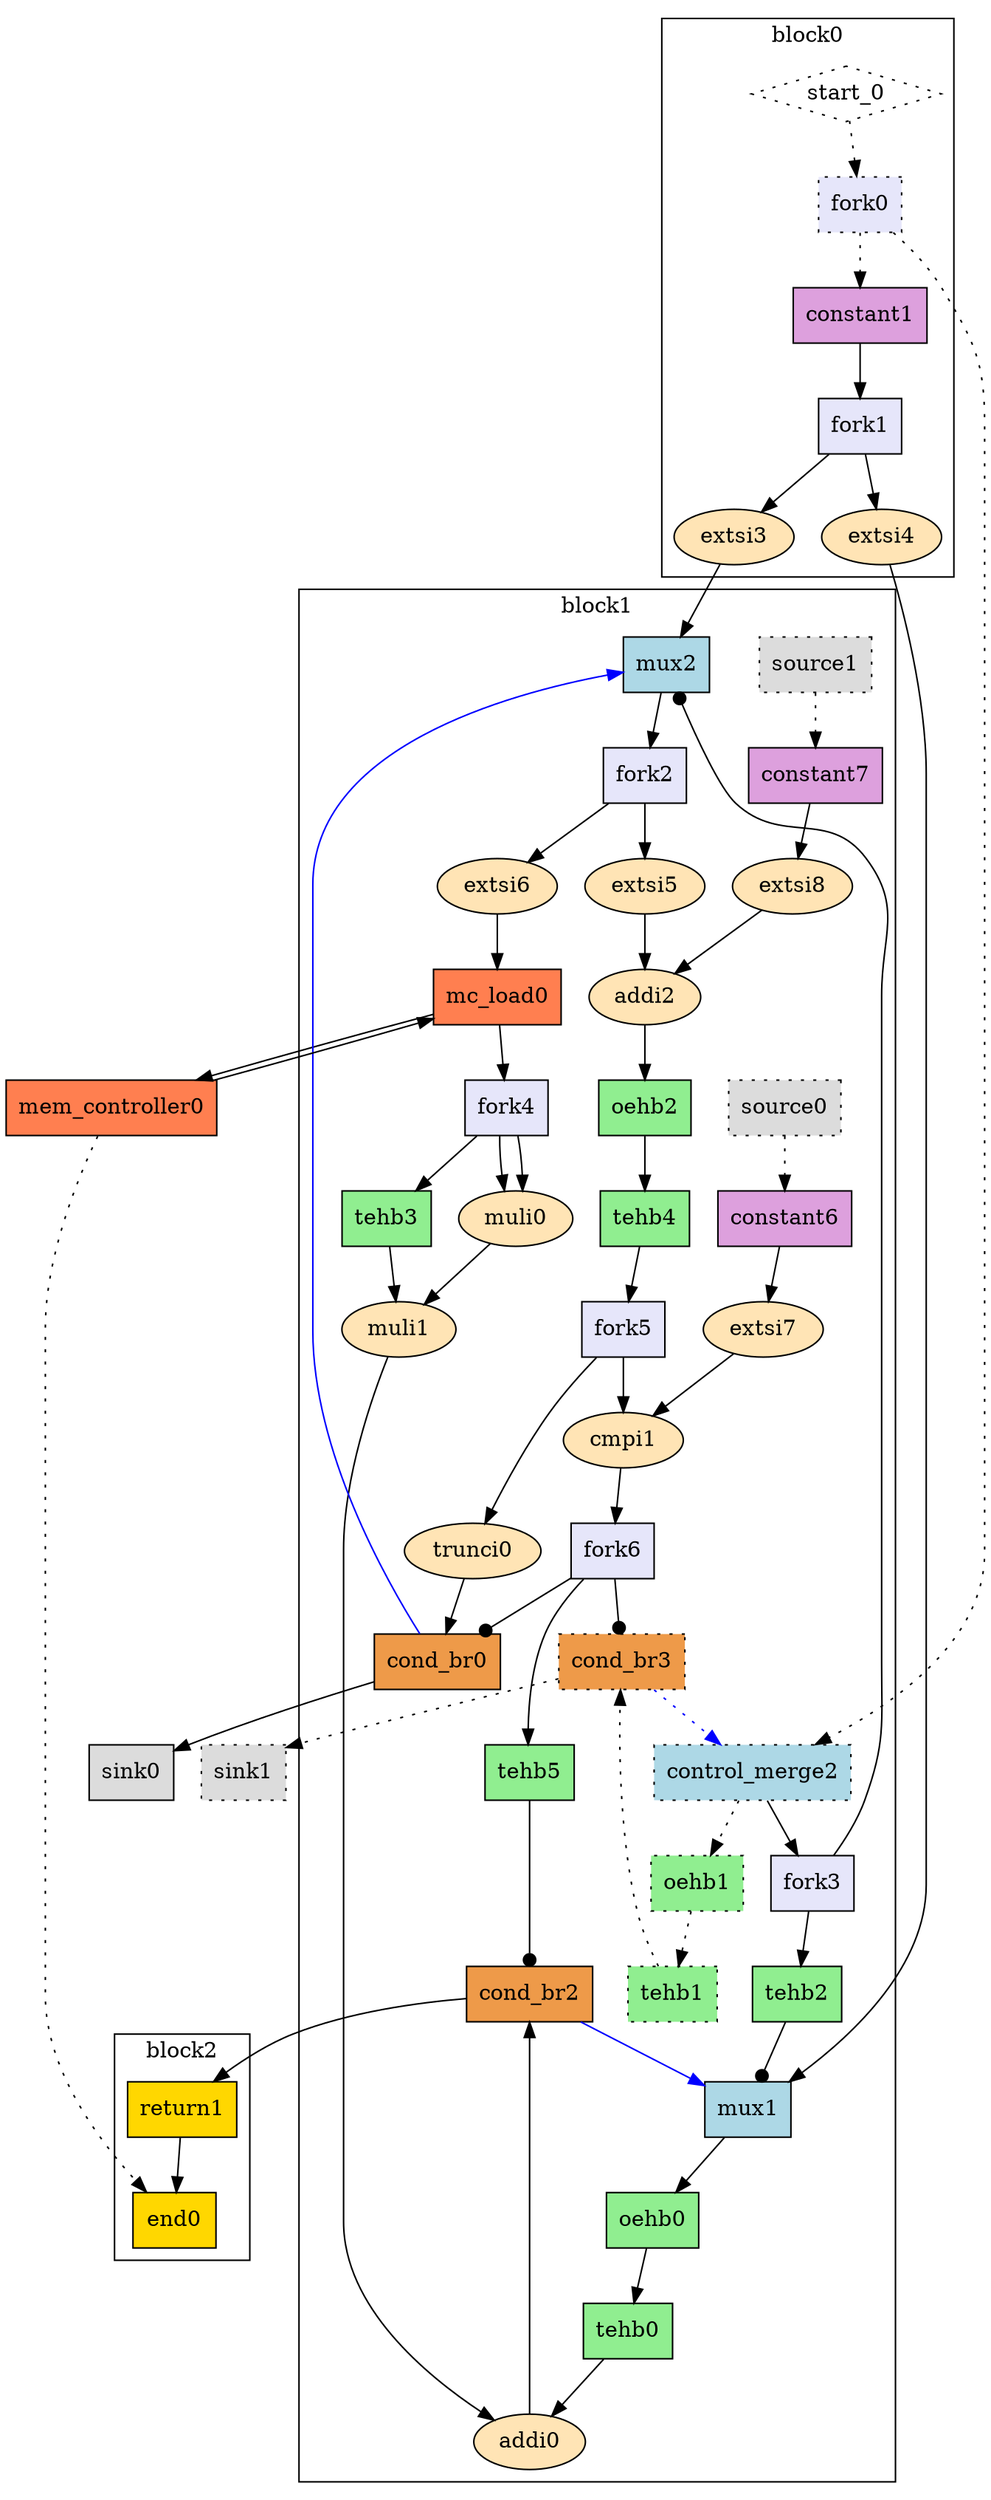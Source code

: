 Digraph G {
  splines=spline;
  compound=true; // Allow edges between clusters
  // Units/Channels in BB 0
  subgraph "cluster0" {
    label="block0"
    // Units from function arguments
    "start_0" [mlir_op="handshake.func", shape=diamond, label="start_0", style="dotted", type="Entry", control="true", in="in1:0", out="out1:0", bbID=1]
    // Units in BB 0
    "fork0" [mlir_op="handshake.fork", label="fork0", fillcolor=lavender, shape="box", style="filled, dotted", type="Fork", delay="0.000 0.100 0.100 0.000 0.000 0.000 0.000 0.000", in="in1:0", out="out1:0 out2:0", bbID=1]
    "constant1" [mlir_op="handshake.constant", label="constant1", fillcolor=plum, shape="box", style="filled", type="Constant", delay="0.000 0.000 0.000 0.000 0.000 0.000 0.000 0.000", in="in1:1", out="out1:1", value="0x0", bbID=1]
    "fork1" [mlir_op="handshake.fork", label="fork1", fillcolor=lavender, shape="box", style="filled", type="Fork", delay="0.000 0.100 0.100 0.000 0.000 0.000 0.000 0.000", in="in1:1", out="out1:1 out2:1", bbID=1]
    "extsi3" [mlir_op="arith.extsi", label="extsi3", fillcolor=moccasin, shape="oval", style="filled", type="Operator", delay="0.000 0.000 0.000 0.000 0.000 0.000 0.000 0.000", in="in1:1", latency="0", op="sext_op", out="out1:11", II=1, bbID=1]
    "extsi4" [mlir_op="arith.extsi", label="extsi4", fillcolor=moccasin, shape="oval", style="filled", type="Operator", delay="0.000 0.000 0.000 0.000 0.000 0.000 0.000 0.000", in="in1:1", latency="0", op="sext_op", out="out1:32", II=1, bbID=1]
    // Channels from function arguments
    "start_0" -> "fork0" [style="dotted", dir="both", arrowtail="none", arrowhead="normal", from="out1", to="in1"]
    // Channels in BB 0
    "fork0" -> "constant1" [style="dotted", dir="both", arrowtail="none", arrowhead="normal", from="out2", to="in1"]
    "constant1" -> "fork1" [style="solid", dir="both", arrowtail="none", arrowhead="normal", from="out1", to="in1"]
    "fork1" -> "extsi3" [style="solid", dir="both", arrowtail="none", arrowhead="normal", from="out1", to="in1"]
    "fork1" -> "extsi4" [style="solid", dir="both", arrowtail="none", arrowhead="normal", from="out2", to="in1"]
  }
  // Units/Channels in BB 1
  subgraph "cluster1" {
    label="block1"
    // Units in BB 1
    "mux2" [mlir_op="handshake.mux", label="mux2", fillcolor=lightblue, shape="box", style="filled", type="Mux", delay="1.412 1.397 0.000 1.412 1.397 1.412 0.000 0.000", in="in1?:1 in2:11 in3:11", out="out1:11", bbID=2]
    "fork2" [mlir_op="handshake.fork", label="fork2", fillcolor=lavender, shape="box", style="filled", type="Fork", delay="0.000 0.100 0.100 0.000 0.000 0.000 0.000 0.000", in="in1:11", out="out1:11 out2:11", bbID=2]
    "extsi5" [mlir_op="arith.extsi", label="extsi5", fillcolor=moccasin, shape="oval", style="filled", type="Operator", delay="0.000 0.000 0.000 0.000 0.000 0.000 0.000 0.000", in="in1:11", latency="0", op="sext_op", out="out1:12", II=1, bbID=2]
    "extsi6" [mlir_op="arith.extsi", label="extsi6", fillcolor=moccasin, shape="oval", style="filled", type="Operator", delay="0.000 0.000 0.000 0.000 0.000 0.000 0.000 0.000", in="in1:11", latency="0", op="sext_op", out="out1:32", II=1, bbID=2]
    "tehb2" [mlir_op="handshake.tehb", label="tehb2", fillcolor=lightgreen, shape="box", style="filled", type="Buffer", delay="0.000 0.000 0.000 0.000 0.000 0.000 0.000 0.000", in="in1:1", out="out1:1", transparent="true", bbID=2, slots=2008]
    "mux1" [mlir_op="handshake.mux", label="mux1", fillcolor=lightblue, shape="box", style="filled", type="Mux", delay="1.412 1.397 0.000 1.412 1.397 1.412 0.000 0.000", in="in1?:1 in2:32 in3:32", out="out1:32", bbID=2]
    "control_merge2" [mlir_op="handshake.control_merge", label="control_merge2", fillcolor=lightblue, shape="box", style="filled, dotted", type="CntrlMerge", delay="0.000 1.397 0.000 0.000 0.000 0.000 0.000 0.000", in="in1:0 in2:0", out="out1:0 out2?:1", bbID=2]
    "fork3" [mlir_op="handshake.fork", label="fork3", fillcolor=lavender, shape="box", style="filled", type="Fork", delay="0.000 0.100 0.100 0.000 0.000 0.000 0.000 0.000", in="in1:1", out="out1:1 out2:1", bbID=2]
    "source0" [mlir_op="handshake.source", label="source0", fillcolor=gainsboro, shape="box", style="filled, dotted", type="Source", delay="0.000 0.000 0.000 0.000 0.000 0.000 0.000 0.000", out="out1:0", bbID=2]
    "constant6" [mlir_op="handshake.constant", label="constant6", fillcolor=plum, shape="box", style="filled", type="Constant", delay="0.000 0.000 0.000 0.000 0.000 0.000 0.000 0.000", in="in1:11", out="out1:11", value="0x3e8", bbID=2]
    "extsi7" [mlir_op="arith.extsi", label="extsi7", fillcolor=moccasin, shape="oval", style="filled", type="Operator", delay="0.000 0.000 0.000 0.000 0.000 0.000 0.000 0.000", in="in1:11", latency="0", op="sext_op", out="out1:12", II=1, bbID=2]
    "source1" [mlir_op="handshake.source", label="source1", fillcolor=gainsboro, shape="box", style="filled, dotted", type="Source", delay="0.000 0.000 0.000 0.000 0.000 0.000 0.000 0.000", out="out1:0", bbID=2]
    "constant7" [mlir_op="handshake.constant", label="constant7", fillcolor=plum, shape="box", style="filled", type="Constant", delay="0.000 0.000 0.000 0.000 0.000 0.000 0.000 0.000", in="in1:2", out="out1:2", value="0x1", bbID=2]
    "extsi8" [mlir_op="arith.extsi", label="extsi8", fillcolor=moccasin, shape="oval", style="filled", type="Operator", delay="0.000 0.000 0.000 0.000 0.000 0.000 0.000 0.000", in="in1:2", latency="0", op="sext_op", out="out1:12", II=1, bbID=2]
    "mc_load0" [mlir_op="handshake.mc_load", label="mc_load0", fillcolor=coral, shape="box", style="filled", type="Operator", delay="1.412 1.409 0.000 0.000 0.000 0.000 0.000 0.000", in="in1:32 in2:32", latency="1", op="mc_load_op", out="out1:32 out2:32", II=1, bbID=2, portId=0]
    "fork4" [mlir_op="handshake.fork", label="fork4", fillcolor=lavender, shape="box", style="filled", type="Fork", delay="0.000 0.100 0.100 0.000 0.000 0.000 0.000 0.000", in="in1:32", out="out1:32 out2:32 out3:32", bbID=2]
    "muli0" [mlir_op="arith.muli", label="muli0", fillcolor=moccasin, shape="oval", style="filled", type="Operator", delay="0.000 0.000 0.000 1.409 0.000 0.000 0.000 0.000", in="in1:32 in2:32", latency="4", op="mul_op", out="out1:32", II=1, bbID=2]
    "tehb3" [mlir_op="handshake.tehb", label="tehb3", fillcolor=lightgreen, shape="box", style="filled", type="Buffer", delay="0.000 0.000 0.000 0.000 0.000 0.000 0.000 0.000", in="in1:32", out="out1:32", transparent="true", bbID=2, slots=2004]
    "muli1" [mlir_op="arith.muli", label="muli1", fillcolor=moccasin, shape="oval", style="filled", type="Operator", delay="0.000 0.000 0.000 1.409 0.000 0.000 0.000 0.000", in="in1:32 in2:32", latency="4", op="mul_op", out="out1:32", II=1, bbID=2]
    "oehb0" [mlir_op="handshake.oehb", label="oehb0", fillcolor=lightgreen, shape="box", style="filled", type="OEHB", delay="0.000 0.000 0.000 0.000 0.000 0.000 0.000 0.000", in="in1:32", out="out1:32", bbID=2, slots=1]
    "tehb0" [mlir_op="handshake.tehb", label="tehb0", fillcolor=lightgreen, shape="box", style="filled", type="TEHB", delay="0.000 0.000 0.000 0.000 0.000 0.000 0.000 0.000", in="in1:32", out="out1:32", bbID=2, slots=1]
    "addi0" [mlir_op="arith.addi", label="addi0", fillcolor=moccasin, shape="oval", style="filled", type="Operator", delay="2.287 1.397 1.400 1.409 0.000 0.000 0.000 0.000", in="in1:32 in2:32", latency="0", op="add_op", out="out1:32", II=1, bbID=2]
    "addi2" [mlir_op="arith.addi", label="addi2", fillcolor=moccasin, shape="oval", style="filled", type="Operator", delay="2.047 1.397 1.400 1.409 0.000 0.000 0.000 0.000", in="in1:12 in2:12", latency="0", op="add_op", out="out1:12", II=1, bbID=2]
    "oehb2" [mlir_op="handshake.oehb", label="oehb2", fillcolor=lightgreen, shape="box", style="filled", type="OEHB", delay="0.000 0.000 0.000 0.000 0.000 0.000 0.000 0.000", in="in1:12", out="out1:12", bbID=2, slots=1]
    "tehb4" [mlir_op="handshake.tehb", label="tehb4", fillcolor=lightgreen, shape="box", style="filled", type="TEHB", delay="0.000 0.000 0.000 0.000 0.000 0.000 0.000 0.000", in="in1:12", out="out1:12", bbID=2, slots=1]
    "fork5" [mlir_op="handshake.fork", label="fork5", fillcolor=lavender, shape="box", style="filled", type="Fork", delay="0.000 0.100 0.100 0.000 0.000 0.000 0.000 0.000", in="in1:12", out="out1:12 out2:12", bbID=2]
    "trunci0" [mlir_op="arith.trunci", label="trunci0", fillcolor=moccasin, shape="oval", style="filled", type="Operator", delay="0.000 0.000 0.000 0.000 0.000 0.000 0.000 0.000", in="in1:12", latency="0", op="trunc_op", out="out1:11", II=1, bbID=2]
    "cmpi1" [mlir_op="arith.cmpi<", label="cmpi1", fillcolor=moccasin, shape="oval", style="filled", type="Operator", delay="1.808 1.397 1.400 1.409 0.000 0.000 0.000 0.000", in="in1:12 in2:12", latency="0", op="icmp_ult_op", out="out1:1", II=1, bbID=2]
    "fork6" [mlir_op="handshake.fork", label="fork6", fillcolor=lavender, shape="box", style="filled", type="Fork", delay="0.000 0.100 0.100 0.000 0.000 0.000 0.000 0.000", in="in1:1", out="out1:1 out2:1 out3:1", bbID=2]
    "cond_br0" [mlir_op="handshake.cond_br", label="cond_br0", fillcolor=tan2, shape="box", style="filled", type="Branch", delay="0.000 1.409 1.411 1.412 1.400 1.412 0.000 0.000", in="in1:11 in2?:1", out="out1+:11 out2-:11", bbID=2]
    "tehb5" [mlir_op="handshake.tehb", label="tehb5", fillcolor=lightgreen, shape="box", style="filled", type="Buffer", delay="0.000 0.000 0.000 0.000 0.000 0.000 0.000 0.000", in="in1:1", out="out1:1", transparent="true", bbID=2, slots=2008]
    "cond_br2" [mlir_op="handshake.cond_br", label="cond_br2", fillcolor=tan2, shape="box", style="filled", type="Branch", delay="0.000 1.409 1.411 1.412 1.400 1.412 0.000 0.000", in="in1:32 in2?:1", out="out1+:32 out2-:32", bbID=2]
    "oehb1" [mlir_op="handshake.oehb", label="oehb1", fillcolor=lightgreen, shape="box", style="filled, dotted", type="OEHB", delay="0.000 0.000 0.000 0.000 0.000 0.000 0.000 0.000", in="in1:0", out="out1:0", bbID=2, slots=1]
    "tehb1" [mlir_op="handshake.tehb", label="tehb1", fillcolor=lightgreen, shape="box", style="filled, dotted", type="TEHB", delay="0.000 0.000 0.000 0.000 0.000 0.000 0.000 0.000", in="in1:0", out="out1:0", bbID=2, slots=1]
    "cond_br3" [mlir_op="handshake.cond_br", label="cond_br3", fillcolor=tan2, shape="box", style="filled, dotted", type="Branch", delay="0.000 1.409 1.411 1.412 1.400 1.412 0.000 0.000", in="in1:0 in2?:1", out="out1+:0 out2-:0", bbID=2]
    // Channels in BB 1
    "mux2" -> "fork2" [style="solid", dir="both", arrowtail="none", arrowhead="normal", from="out1", to="in1"]
    "fork2" -> "extsi5" [style="solid", dir="both", arrowtail="none", arrowhead="normal", from="out1", to="in1"]
    "fork2" -> "extsi6" [style="solid", dir="both", arrowtail="none", arrowhead="normal", from="out2", to="in1"]
    "extsi5" -> "addi2" [style="solid", dir="both", arrowtail="none", arrowhead="normal", from="out1", to="in1"]
    "extsi6" -> "mc_load0" [style="solid", dir="both", arrowtail="none", arrowhead="normal", from="out1", to="in2"]
    "tehb2" -> "mux1" [style="solid", dir="both", arrowtail="none", arrowhead="dot", from="out1", to="in1"]
    "mux1" -> "oehb0" [style="solid", dir="both", arrowtail="none", arrowhead="normal", from="out1", to="in1"]
    "control_merge2" -> "oehb1" [style="dotted", dir="both", arrowtail="none", arrowhead="normal", from="out1", to="in1"]
    "control_merge2" -> "fork3" [style="solid", dir="both", arrowtail="none", arrowhead="normal", from="out2", to="in1"]
    "fork3" -> "mux2" [style="solid", dir="both", arrowtail="none", arrowhead="dot", from="out1", to="in1"]
    "fork3" -> "tehb2" [style="solid", dir="both", arrowtail="none", arrowhead="normal", from="out2", to="in1"]
    "source0" -> "constant6" [style="dotted", dir="both", arrowtail="none", arrowhead="normal", from="out1", to="in1"]
    "constant6" -> "extsi7" [style="solid", dir="both", arrowtail="none", arrowhead="normal", from="out1", to="in1"]
    "extsi7" -> "cmpi1" [style="solid", dir="both", arrowtail="none", arrowhead="normal", from="out1", to="in2"]
    "source1" -> "constant7" [style="dotted", dir="both", arrowtail="none", arrowhead="normal", from="out1", to="in1"]
    "constant7" -> "extsi8" [style="solid", dir="both", arrowtail="none", arrowhead="normal", from="out1", to="in1"]
    "extsi8" -> "addi2" [style="solid", dir="both", arrowtail="none", arrowhead="normal", from="out1", to="in2"]
    "mc_load0" -> "fork4" [style="solid", dir="both", arrowtail="none", arrowhead="normal", from="out1", to="in1"]
    "fork4" -> "tehb3" [style="solid", dir="both", arrowtail="none", arrowhead="normal", from="out1", to="in1"]
    "fork4" -> "muli0" [style="solid", dir="both", arrowtail="none", arrowhead="normal", from="out2", to="in1"]
    "fork4" -> "muli0" [style="solid", dir="both", arrowtail="none", arrowhead="normal", from="out3", to="in2"]
    "muli0" -> "muli1" [style="solid", dir="both", arrowtail="none", arrowhead="normal", from="out1", to="in1"]
    "tehb3" -> "muli1" [style="solid", dir="both", arrowtail="none", arrowhead="normal", from="out1", to="in2"]
    "muli1" -> "addi0" [style="solid", dir="both", arrowtail="none", arrowhead="normal", from="out1", to="in2"]
    "oehb0" -> "tehb0" [style="solid", dir="both", arrowtail="none", arrowhead="normal", from="out1", to="in1"]
    "tehb0" -> "addi0" [style="solid", dir="both", arrowtail="none", arrowhead="normal", from="out1", to="in1"]
    "addi0" -> "cond_br2" [style="solid", dir="both", arrowtail="none", arrowhead="normal", from="out1", to="in1"]
    "addi2" -> "oehb2" [style="solid", dir="both", arrowtail="none", arrowhead="normal", from="out1", to="in1"]
    "oehb2" -> "tehb4" [style="solid", dir="both", arrowtail="none", arrowhead="normal", from="out1", to="in1"]
    "tehb4" -> "fork5" [style="solid", dir="both", arrowtail="none", arrowhead="normal", from="out1", to="in1"]
    "fork5" -> "trunci0" [style="solid", dir="both", arrowtail="none", arrowhead="normal", from="out1", to="in1"]
    "fork5" -> "cmpi1" [style="solid", dir="both", arrowtail="none", arrowhead="normal", from="out2", to="in1"]
    "trunci0" -> "cond_br0" [style="solid", dir="both", arrowtail="none", arrowhead="normal", from="out1", to="in1"]
    "cmpi1" -> "fork6" [style="solid", dir="both", arrowtail="none", arrowhead="normal", from="out1", to="in1"]
    "fork6" -> "cond_br0" [style="solid", dir="both", arrowtail="none", arrowhead="dot", from="out1", to="in2"]
    "fork6" -> "tehb5" [style="solid", dir="both", arrowtail="none", arrowhead="normal", from="out2", to="in1"]
    "fork6" -> "cond_br3" [style="solid", dir="both", arrowtail="none", arrowhead="dot", from="out3", to="in2"]
    "cond_br0" -> "mux2" [style="solid", dir="both", arrowtail="none", arrowhead="normal", from="out1", to="in2",  color="blue"]
    "tehb5" -> "cond_br2" [style="solid", dir="both", arrowtail="none", arrowhead="dot", from="out1", to="in2"]
    "cond_br2" -> "mux1" [style="solid", dir="both", arrowtail="none", arrowhead="normal", from="out1", to="in2",  color="blue"]
    "oehb1" -> "tehb1" [style="dotted", dir="both", arrowtail="none", arrowhead="normal", from="out1", to="in1"]
    "tehb1" -> "cond_br3" [style="dotted", dir="both", arrowtail="none", arrowhead="normal", from="out1", to="in1"]
    "cond_br3" -> "control_merge2" [style="dotted", dir="both", arrowtail="none", arrowhead="normal", from="out1", to="in1",  color="blue"]
  }
  // Units/Channels in BB 2
  subgraph "cluster2" {
    label="block2"
    // Units in BB 2
    "return1" [mlir_op="handshake.return", label="return1", fillcolor=gold, shape="box", style="filled", type="Operator", delay="1.412 1.397 0.000 0.000 0.000 0.000 0.000 0.000", in="in1:32", latency="0", op="ret_op", out="out1:32", II=1, bbID=3]
    "end0" [mlir_op="handshake.end", label="end0", fillcolor=gold, shape="box", style="filled", type="Exit", delay="1.397 0.000 1.397 1.409 0.000 0.000 0.000 0.000", in="in1:0*e in2:32", out="out1:32", bbID=3]
    // Channels in BB 2
    "return1" -> "end0" [style="solid", dir="both", arrowtail="none", arrowhead="normal", from="out1", to="in2"]
  }
  // Units outside of all basic blocks
  "mem_controller0" [mlir_op="handshake.mem_controller", label="mem_controller0", fillcolor=coral, shape="box", style="filled", type="MC", delay="0.000 0.000 0.000 0.000 0.000 0.000 0.000 0.000", in="in1:32*l0a", memory="a", out="out1:32*l0d out2:0*e", bbID=0, bbcount=0, ldcount=1, stcount=0]
  "sink0" [mlir_op="handshake.sink", label="sink0", fillcolor=gainsboro, shape="box", style="filled", type="Sink", delay="0.000 0.000 0.000 0.000 0.000 0.000 0.000 0.000", in="in1:11", bbID=0]
  "sink1" [mlir_op="handshake.sink", label="sink1", fillcolor=gainsboro, shape="box", style="filled, dotted", type="Sink", delay="0.000 0.000 0.000 0.000 0.000 0.000 0.000 0.000", in="in1:0", bbID=0]
  // Channels outgoing of BB 0
  "fork0" -> "control_merge2" [style="dotted", dir="both", arrowtail="none", arrowhead="normal", from="out1", to="in2"]
  "extsi3" -> "mux2" [style="solid", dir="both", arrowtail="none", arrowhead="normal", from="out1", to="in3"]
  "extsi4" -> "mux1" [style="solid", dir="both", arrowtail="none", arrowhead="normal", from="out1", to="in3"]
  // Channels outgoing of BB 1
  "mc_load0" -> "mem_controller0" [style="solid", dir="both", arrowtail="none", arrowhead="normal", from="out2", to="in1", mem_address="true"]
  "cond_br0" -> "sink0" [style="solid", dir="both", arrowtail="none", arrowhead="normal", from="out2", to="in1"]
  "cond_br2" -> "return1" [style="solid", dir="both", arrowtail="none", arrowhead="normal", from="out2", to="in1"]
  "cond_br3" -> "sink1" [style="dotted", dir="both", arrowtail="none", arrowhead="normal", from="out2", to="in1"]
  // Channels outside of all basic blocks
  "mem_controller0" -> "mc_load0" [style="solid", dir="both", arrowtail="none", arrowhead="normal", from="out1", to="in1", mem_address="false"]
  "mem_controller0" -> "end0" [style="dotted", dir="both", arrowtail="none", arrowhead="normal", from="out2", to="in1"]
}
